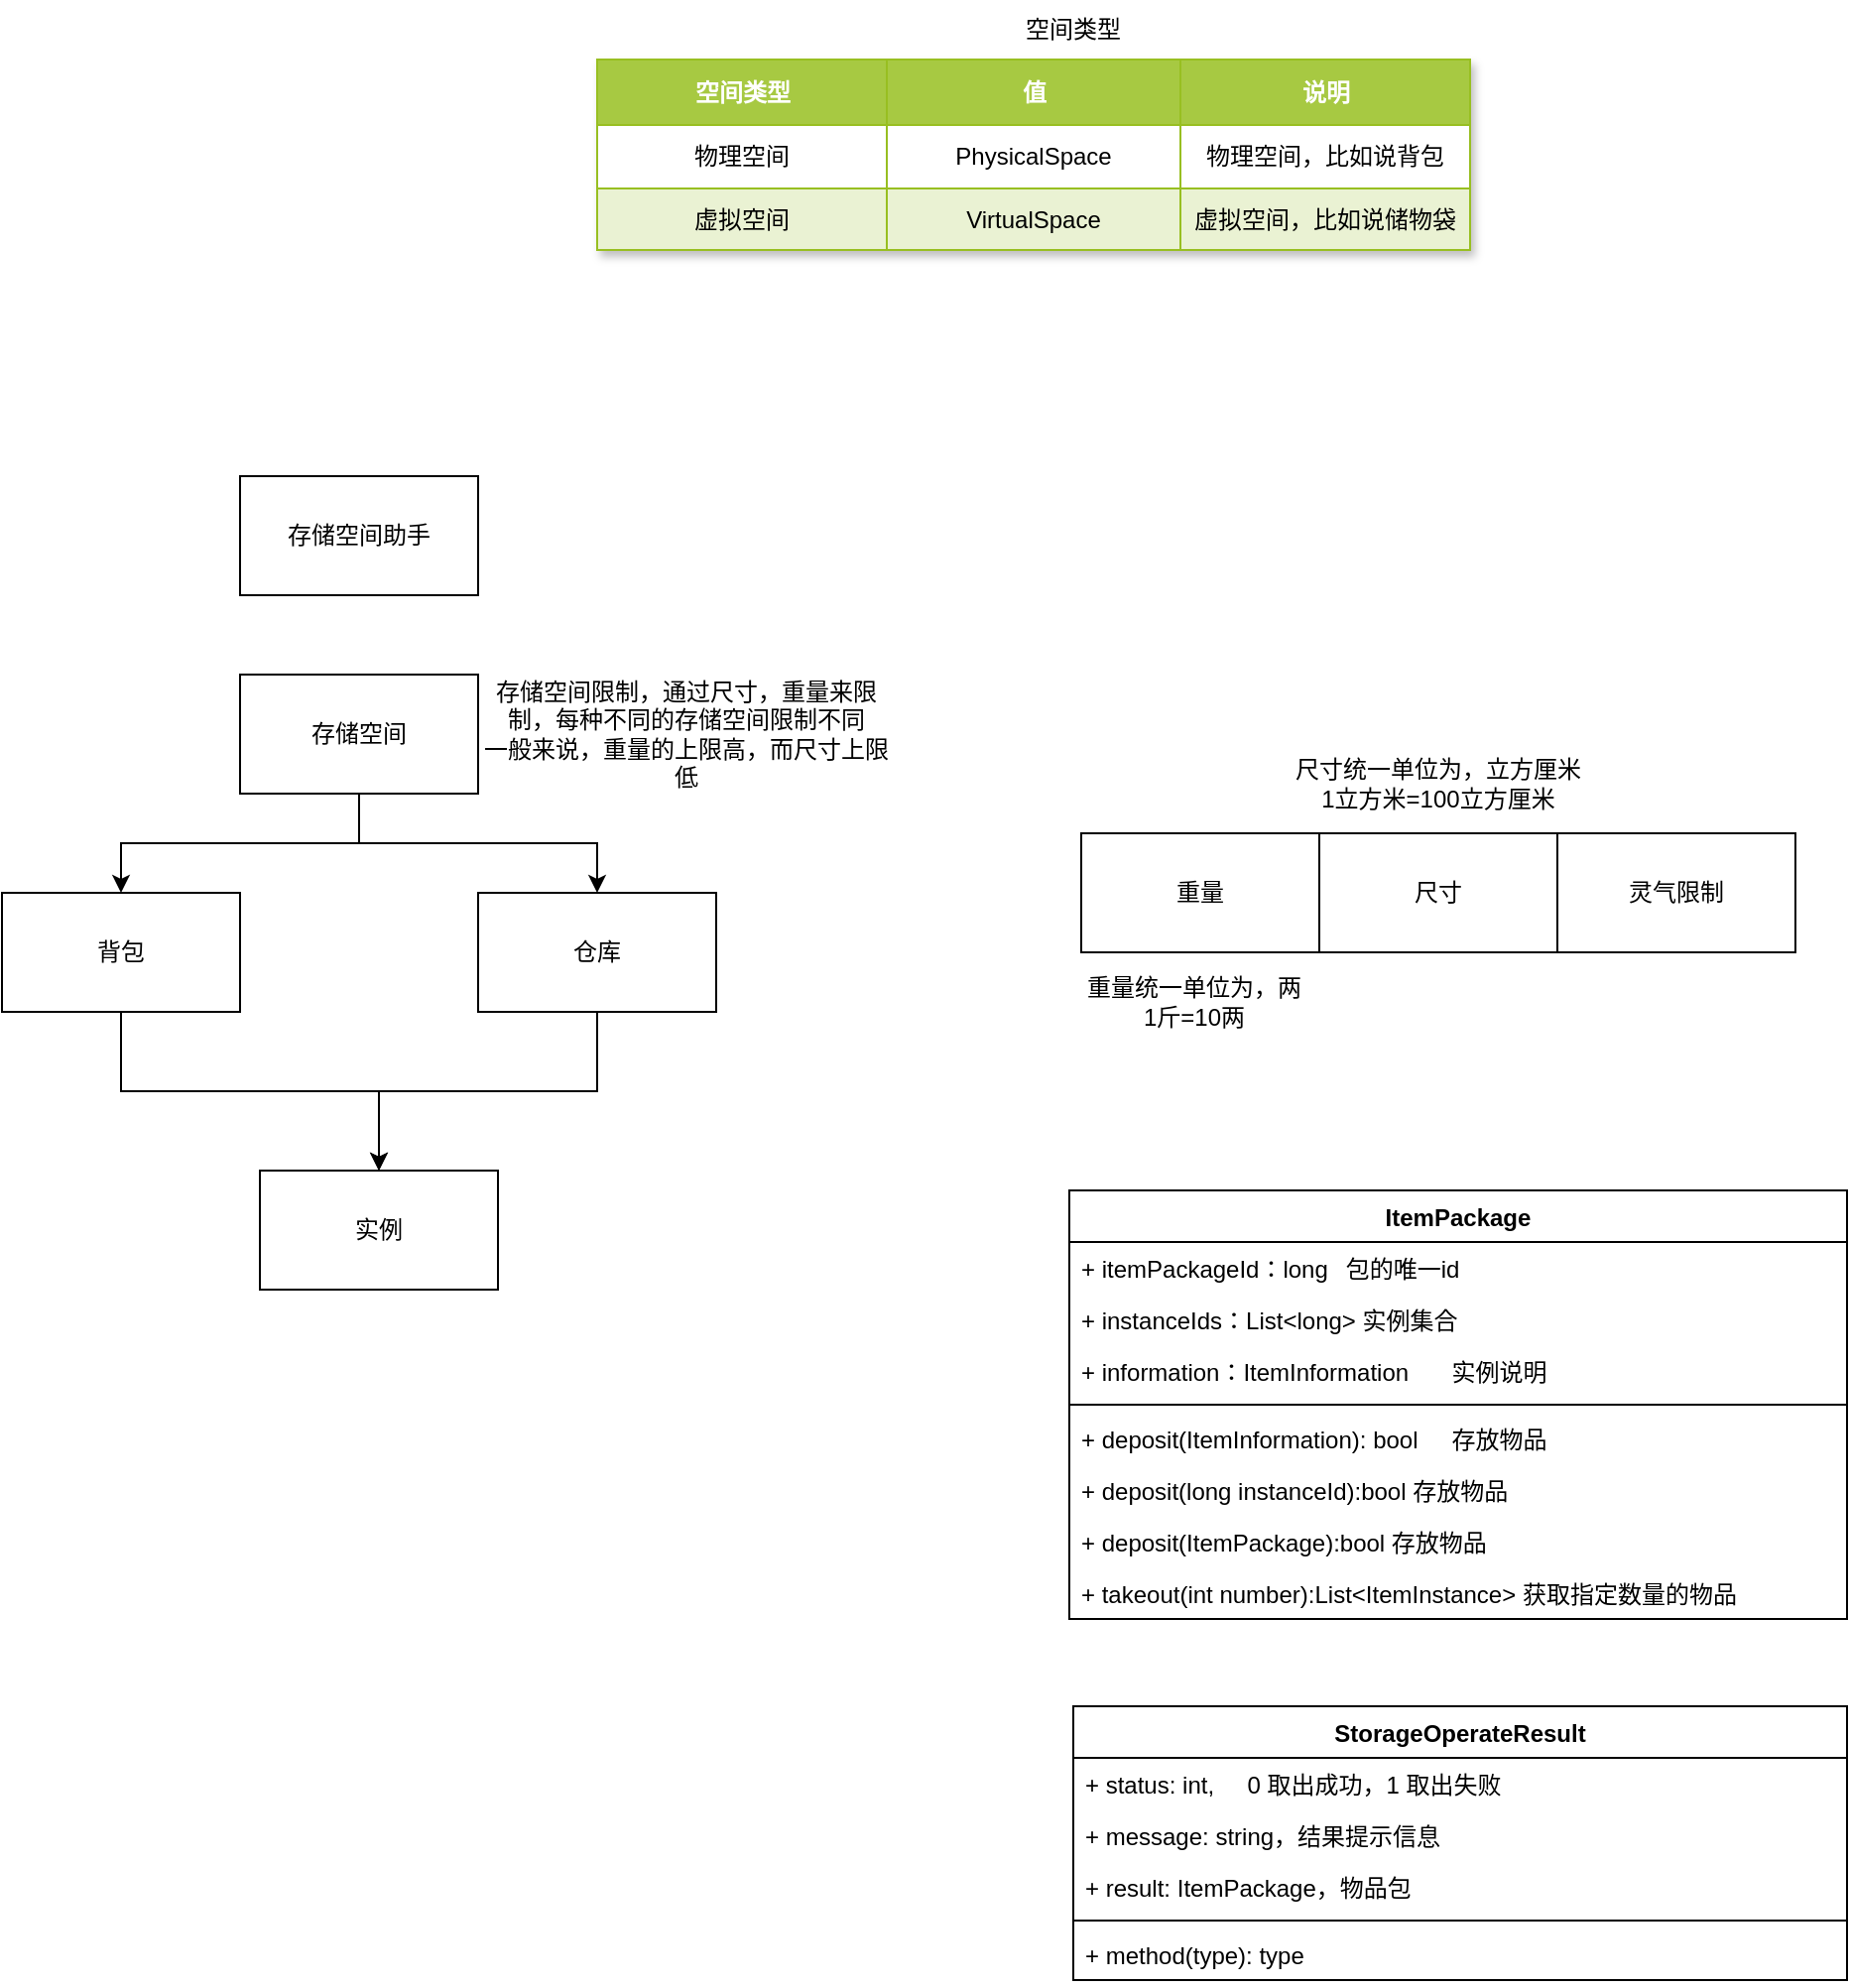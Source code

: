 <mxfile version="23.0.2" type="github">
  <diagram name="第 1 页" id="utUN4S7U_KKpuwVbOOjt">
    <mxGraphModel dx="2261" dy="1915" grid="1" gridSize="10" guides="1" tooltips="1" connect="1" arrows="1" fold="1" page="1" pageScale="1" pageWidth="827" pageHeight="1169" math="0" shadow="0">
      <root>
        <mxCell id="0" />
        <mxCell id="1" parent="0" />
        <mxCell id="JWGeBvaVPIYcXlpfm2Vx-4" style="edgeStyle=orthogonalEdgeStyle;rounded=0;orthogonalLoop=1;jettySize=auto;html=1;exitX=0.5;exitY=1;exitDx=0;exitDy=0;entryX=0.5;entryY=0;entryDx=0;entryDy=0;" parent="1" source="JWGeBvaVPIYcXlpfm2Vx-1" target="JWGeBvaVPIYcXlpfm2Vx-2" edge="1">
          <mxGeometry relative="1" as="geometry" />
        </mxCell>
        <mxCell id="JWGeBvaVPIYcXlpfm2Vx-5" style="edgeStyle=orthogonalEdgeStyle;rounded=0;orthogonalLoop=1;jettySize=auto;html=1;exitX=0.5;exitY=1;exitDx=0;exitDy=0;" parent="1" source="JWGeBvaVPIYcXlpfm2Vx-1" target="JWGeBvaVPIYcXlpfm2Vx-3" edge="1">
          <mxGeometry relative="1" as="geometry" />
        </mxCell>
        <mxCell id="JWGeBvaVPIYcXlpfm2Vx-1" value="存储空间" style="rounded=0;whiteSpace=wrap;html=1;" parent="1" vertex="1">
          <mxGeometry x="-10" y="170" width="120" height="60" as="geometry" />
        </mxCell>
        <mxCell id="JWGeBvaVPIYcXlpfm2Vx-11" style="edgeStyle=orthogonalEdgeStyle;rounded=0;orthogonalLoop=1;jettySize=auto;html=1;exitX=0.5;exitY=1;exitDx=0;exitDy=0;entryX=0.5;entryY=0;entryDx=0;entryDy=0;" parent="1" source="JWGeBvaVPIYcXlpfm2Vx-2" target="JWGeBvaVPIYcXlpfm2Vx-12" edge="1">
          <mxGeometry relative="1" as="geometry">
            <mxPoint x="60" y="410" as="targetPoint" />
          </mxGeometry>
        </mxCell>
        <mxCell id="JWGeBvaVPIYcXlpfm2Vx-2" value="背包" style="rounded=0;whiteSpace=wrap;html=1;" parent="1" vertex="1">
          <mxGeometry x="-130" y="280" width="120" height="60" as="geometry" />
        </mxCell>
        <mxCell id="JWGeBvaVPIYcXlpfm2Vx-13" style="edgeStyle=orthogonalEdgeStyle;rounded=0;orthogonalLoop=1;jettySize=auto;html=1;exitX=0.5;exitY=1;exitDx=0;exitDy=0;entryX=0.5;entryY=0;entryDx=0;entryDy=0;" parent="1" source="JWGeBvaVPIYcXlpfm2Vx-3" target="JWGeBvaVPIYcXlpfm2Vx-12" edge="1">
          <mxGeometry relative="1" as="geometry" />
        </mxCell>
        <mxCell id="JWGeBvaVPIYcXlpfm2Vx-3" value="仓库" style="rounded=0;whiteSpace=wrap;html=1;" parent="1" vertex="1">
          <mxGeometry x="110" y="280" width="120" height="60" as="geometry" />
        </mxCell>
        <mxCell id="JWGeBvaVPIYcXlpfm2Vx-6" value="存储空间助手" style="rounded=0;whiteSpace=wrap;html=1;" parent="1" vertex="1">
          <mxGeometry x="-10" y="70" width="120" height="60" as="geometry" />
        </mxCell>
        <mxCell id="JWGeBvaVPIYcXlpfm2Vx-12" value="实例" style="rounded=0;whiteSpace=wrap;html=1;" parent="1" vertex="1">
          <mxGeometry y="420" width="120" height="60" as="geometry" />
        </mxCell>
        <mxCell id="JWGeBvaVPIYcXlpfm2Vx-14" value="存储空间限制，通过尺寸，重量来限制，每种不同的存储空间限制不同&lt;br&gt;一般来说，重量的上限高，而尺寸上限低" style="text;html=1;strokeColor=none;fillColor=none;align=center;verticalAlign=middle;whiteSpace=wrap;rounded=0;" parent="1" vertex="1">
          <mxGeometry x="110" y="160" width="210" height="80" as="geometry" />
        </mxCell>
        <mxCell id="JWGeBvaVPIYcXlpfm2Vx-15" value="重量" style="rounded=0;whiteSpace=wrap;html=1;" parent="1" vertex="1">
          <mxGeometry x="414" y="250" width="120" height="60" as="geometry" />
        </mxCell>
        <mxCell id="JWGeBvaVPIYcXlpfm2Vx-16" value="尺寸" style="rounded=0;whiteSpace=wrap;html=1;" parent="1" vertex="1">
          <mxGeometry x="534" y="250" width="120" height="60" as="geometry" />
        </mxCell>
        <mxCell id="JWGeBvaVPIYcXlpfm2Vx-18" value="重量统一单位为，两&lt;br&gt;1斤=10两" style="text;html=1;strokeColor=none;fillColor=none;align=center;verticalAlign=middle;whiteSpace=wrap;rounded=0;" parent="1" vertex="1">
          <mxGeometry x="408" y="320" width="126" height="30" as="geometry" />
        </mxCell>
        <mxCell id="JWGeBvaVPIYcXlpfm2Vx-19" value="尺寸统一单位为，立方厘米&lt;br&gt;1立方米=100立方厘米" style="text;html=1;strokeColor=none;fillColor=none;align=center;verticalAlign=middle;whiteSpace=wrap;rounded=0;" parent="1" vertex="1">
          <mxGeometry x="494" y="210" width="200" height="30" as="geometry" />
        </mxCell>
        <mxCell id="JWGeBvaVPIYcXlpfm2Vx-27" value="StorageOperateResult" style="swimlane;fontStyle=1;align=center;verticalAlign=top;childLayout=stackLayout;horizontal=1;startSize=26;horizontalStack=0;resizeParent=1;resizeParentMax=0;resizeLast=0;collapsible=1;marginBottom=0;whiteSpace=wrap;html=1;" parent="1" vertex="1">
          <mxGeometry x="410" y="690" width="390" height="138" as="geometry" />
        </mxCell>
        <mxCell id="JWGeBvaVPIYcXlpfm2Vx-28" value="+ status: int,&#x9;&lt;span style=&quot;border-color: var(--border-color);&quot;&gt;&lt;span style=&quot;white-space: pre;&quot;&gt;&amp;nbsp;&amp;nbsp;&amp;nbsp;&amp;nbsp;&lt;/span&gt;&lt;/span&gt;0 取出成功，1 取出失败" style="text;strokeColor=none;fillColor=none;align=left;verticalAlign=top;spacingLeft=4;spacingRight=4;overflow=hidden;rotatable=0;points=[[0,0.5],[1,0.5]];portConstraint=eastwest;whiteSpace=wrap;html=1;" parent="JWGeBvaVPIYcXlpfm2Vx-27" vertex="1">
          <mxGeometry y="26" width="390" height="26" as="geometry" />
        </mxCell>
        <mxCell id="JWGeBvaVPIYcXlpfm2Vx-32" value="+ message: string，结果提示信息" style="text;strokeColor=none;fillColor=none;align=left;verticalAlign=top;spacingLeft=4;spacingRight=4;overflow=hidden;rotatable=0;points=[[0,0.5],[1,0.5]];portConstraint=eastwest;whiteSpace=wrap;html=1;" parent="JWGeBvaVPIYcXlpfm2Vx-27" vertex="1">
          <mxGeometry y="52" width="390" height="26" as="geometry" />
        </mxCell>
        <mxCell id="JWGeBvaVPIYcXlpfm2Vx-31" value="+ result:&amp;nbsp;ItemPackage，物品包" style="text;strokeColor=none;fillColor=none;align=left;verticalAlign=top;spacingLeft=4;spacingRight=4;overflow=hidden;rotatable=0;points=[[0,0.5],[1,0.5]];portConstraint=eastwest;whiteSpace=wrap;html=1;" parent="JWGeBvaVPIYcXlpfm2Vx-27" vertex="1">
          <mxGeometry y="78" width="390" height="26" as="geometry" />
        </mxCell>
        <mxCell id="JWGeBvaVPIYcXlpfm2Vx-29" value="" style="line;strokeWidth=1;fillColor=none;align=left;verticalAlign=middle;spacingTop=-1;spacingLeft=3;spacingRight=3;rotatable=0;labelPosition=right;points=[];portConstraint=eastwest;strokeColor=inherit;" parent="JWGeBvaVPIYcXlpfm2Vx-27" vertex="1">
          <mxGeometry y="104" width="390" height="8" as="geometry" />
        </mxCell>
        <mxCell id="JWGeBvaVPIYcXlpfm2Vx-30" value="+ method(type): type" style="text;strokeColor=none;fillColor=none;align=left;verticalAlign=top;spacingLeft=4;spacingRight=4;overflow=hidden;rotatable=0;points=[[0,0.5],[1,0.5]];portConstraint=eastwest;whiteSpace=wrap;html=1;" parent="JWGeBvaVPIYcXlpfm2Vx-27" vertex="1">
          <mxGeometry y="112" width="390" height="26" as="geometry" />
        </mxCell>
        <mxCell id="JWGeBvaVPIYcXlpfm2Vx-33" value="ItemPackage" style="swimlane;fontStyle=1;align=center;verticalAlign=top;childLayout=stackLayout;horizontal=1;startSize=26;horizontalStack=0;resizeParent=1;resizeParentMax=0;resizeLast=0;collapsible=1;marginBottom=0;whiteSpace=wrap;html=1;" parent="1" vertex="1">
          <mxGeometry x="408" y="430" width="392" height="216" as="geometry" />
        </mxCell>
        <mxCell id="JWGeBvaVPIYcXlpfm2Vx-65" value="+ itemPackageId：long&lt;span style=&quot;white-space: pre;&quot;&gt;&#x9;&lt;/span&gt;包的唯一id" style="text;strokeColor=none;fillColor=none;align=left;verticalAlign=top;spacingLeft=4;spacingRight=4;overflow=hidden;rotatable=0;points=[[0,0.5],[1,0.5]];portConstraint=eastwest;whiteSpace=wrap;html=1;" parent="JWGeBvaVPIYcXlpfm2Vx-33" vertex="1">
          <mxGeometry y="26" width="392" height="26" as="geometry" />
        </mxCell>
        <mxCell id="JWGeBvaVPIYcXlpfm2Vx-34" value="+ instanceIds：List&amp;lt;long&amp;gt; 实例集合" style="text;strokeColor=none;fillColor=none;align=left;verticalAlign=top;spacingLeft=4;spacingRight=4;overflow=hidden;rotatable=0;points=[[0,0.5],[1,0.5]];portConstraint=eastwest;whiteSpace=wrap;html=1;" parent="JWGeBvaVPIYcXlpfm2Vx-33" vertex="1">
          <mxGeometry y="52" width="392" height="26" as="geometry" />
        </mxCell>
        <mxCell id="JWGeBvaVPIYcXlpfm2Vx-64" value="+ information：ItemInformation&lt;span style=&quot;white-space: pre;&quot;&gt;&#x9;&lt;/span&gt;实例说明" style="text;strokeColor=none;fillColor=none;align=left;verticalAlign=top;spacingLeft=4;spacingRight=4;overflow=hidden;rotatable=0;points=[[0,0.5],[1,0.5]];portConstraint=eastwest;whiteSpace=wrap;html=1;" parent="JWGeBvaVPIYcXlpfm2Vx-33" vertex="1">
          <mxGeometry y="78" width="392" height="26" as="geometry" />
        </mxCell>
        <mxCell id="JWGeBvaVPIYcXlpfm2Vx-35" value="" style="line;strokeWidth=1;fillColor=none;align=left;verticalAlign=middle;spacingTop=-1;spacingLeft=3;spacingRight=3;rotatable=0;labelPosition=right;points=[];portConstraint=eastwest;strokeColor=inherit;" parent="JWGeBvaVPIYcXlpfm2Vx-33" vertex="1">
          <mxGeometry y="104" width="392" height="8" as="geometry" />
        </mxCell>
        <mxCell id="JWGeBvaVPIYcXlpfm2Vx-36" value="+ deposit(ItemInformation): bool&lt;span style=&quot;white-space: pre;&quot;&gt;&#x9;&lt;/span&gt;存放物品" style="text;strokeColor=none;fillColor=none;align=left;verticalAlign=top;spacingLeft=4;spacingRight=4;overflow=hidden;rotatable=0;points=[[0,0.5],[1,0.5]];portConstraint=eastwest;whiteSpace=wrap;html=1;" parent="JWGeBvaVPIYcXlpfm2Vx-33" vertex="1">
          <mxGeometry y="112" width="392" height="26" as="geometry" />
        </mxCell>
        <mxCell id="JWGeBvaVPIYcXlpfm2Vx-67" value="+ deposit(long instanceId):bool 存放物品" style="text;strokeColor=none;fillColor=none;align=left;verticalAlign=top;spacingLeft=4;spacingRight=4;overflow=hidden;rotatable=0;points=[[0,0.5],[1,0.5]];portConstraint=eastwest;whiteSpace=wrap;html=1;" parent="JWGeBvaVPIYcXlpfm2Vx-33" vertex="1">
          <mxGeometry y="138" width="392" height="26" as="geometry" />
        </mxCell>
        <mxCell id="JWGeBvaVPIYcXlpfm2Vx-68" value="+ deposit(ItemPackage):bool 存放物品" style="text;strokeColor=none;fillColor=none;align=left;verticalAlign=top;spacingLeft=4;spacingRight=4;overflow=hidden;rotatable=0;points=[[0,0.5],[1,0.5]];portConstraint=eastwest;whiteSpace=wrap;html=1;" parent="JWGeBvaVPIYcXlpfm2Vx-33" vertex="1">
          <mxGeometry y="164" width="392" height="26" as="geometry" />
        </mxCell>
        <mxCell id="JWGeBvaVPIYcXlpfm2Vx-66" value="+&amp;nbsp;takeout(int number):List&amp;lt;ItemInstance&amp;gt; 获取指定数量的物品" style="text;strokeColor=none;fillColor=none;align=left;verticalAlign=top;spacingLeft=4;spacingRight=4;overflow=hidden;rotatable=0;points=[[0,0.5],[1,0.5]];portConstraint=eastwest;whiteSpace=wrap;html=1;" parent="JWGeBvaVPIYcXlpfm2Vx-33" vertex="1">
          <mxGeometry y="190" width="392" height="26" as="geometry" />
        </mxCell>
        <mxCell id="JWGeBvaVPIYcXlpfm2Vx-61" value="" style="group" parent="1" vertex="1" connectable="0">
          <mxGeometry x="170" y="-170" width="440" height="126" as="geometry" />
        </mxCell>
        <mxCell id="JWGeBvaVPIYcXlpfm2Vx-38" value="Assets" style="childLayout=tableLayout;recursiveResize=0;strokeColor=#98bf21;fillColor=#A7C942;shadow=1;" parent="JWGeBvaVPIYcXlpfm2Vx-61" vertex="1">
          <mxGeometry y="30" width="440" height="96" as="geometry" />
        </mxCell>
        <mxCell id="JWGeBvaVPIYcXlpfm2Vx-39" style="shape=tableRow;horizontal=0;startSize=0;swimlaneHead=0;swimlaneBody=0;top=0;left=0;bottom=0;right=0;dropTarget=0;collapsible=0;recursiveResize=0;expand=0;fontStyle=0;strokeColor=inherit;fillColor=#ffffff;" parent="JWGeBvaVPIYcXlpfm2Vx-38" vertex="1">
          <mxGeometry width="440" height="33" as="geometry" />
        </mxCell>
        <mxCell id="JWGeBvaVPIYcXlpfm2Vx-40" value="空间类型" style="connectable=0;recursiveResize=0;strokeColor=inherit;fillColor=#A7C942;align=center;fontStyle=1;fontColor=#FFFFFF;html=1;" parent="JWGeBvaVPIYcXlpfm2Vx-39" vertex="1">
          <mxGeometry width="146" height="33" as="geometry">
            <mxRectangle width="146" height="33" as="alternateBounds" />
          </mxGeometry>
        </mxCell>
        <mxCell id="JWGeBvaVPIYcXlpfm2Vx-41" value="值" style="connectable=0;recursiveResize=0;strokeColor=inherit;fillColor=#A7C942;align=center;fontStyle=1;fontColor=#FFFFFF;html=1;" parent="JWGeBvaVPIYcXlpfm2Vx-39" vertex="1">
          <mxGeometry x="146" width="148" height="33" as="geometry">
            <mxRectangle width="148" height="33" as="alternateBounds" />
          </mxGeometry>
        </mxCell>
        <mxCell id="JWGeBvaVPIYcXlpfm2Vx-42" value="说明" style="connectable=0;recursiveResize=0;strokeColor=inherit;fillColor=#A7C942;align=center;fontStyle=1;fontColor=#FFFFFF;html=1;" parent="JWGeBvaVPIYcXlpfm2Vx-39" vertex="1">
          <mxGeometry x="294" width="146" height="33" as="geometry">
            <mxRectangle width="146" height="33" as="alternateBounds" />
          </mxGeometry>
        </mxCell>
        <mxCell id="JWGeBvaVPIYcXlpfm2Vx-43" value="" style="shape=tableRow;horizontal=0;startSize=0;swimlaneHead=0;swimlaneBody=0;top=0;left=0;bottom=0;right=0;dropTarget=0;collapsible=0;recursiveResize=0;expand=0;fontStyle=0;strokeColor=inherit;fillColor=#ffffff;" parent="JWGeBvaVPIYcXlpfm2Vx-38" vertex="1">
          <mxGeometry y="33" width="440" height="32" as="geometry" />
        </mxCell>
        <mxCell id="JWGeBvaVPIYcXlpfm2Vx-44" value="物理空间" style="connectable=0;recursiveResize=0;strokeColor=inherit;fillColor=inherit;align=center;whiteSpace=wrap;html=1;" parent="JWGeBvaVPIYcXlpfm2Vx-43" vertex="1">
          <mxGeometry width="146" height="32" as="geometry">
            <mxRectangle width="146" height="32" as="alternateBounds" />
          </mxGeometry>
        </mxCell>
        <mxCell id="JWGeBvaVPIYcXlpfm2Vx-45" value="PhysicalSpace" style="connectable=0;recursiveResize=0;strokeColor=inherit;fillColor=inherit;align=center;whiteSpace=wrap;html=1;" parent="JWGeBvaVPIYcXlpfm2Vx-43" vertex="1">
          <mxGeometry x="146" width="148" height="32" as="geometry">
            <mxRectangle width="148" height="32" as="alternateBounds" />
          </mxGeometry>
        </mxCell>
        <mxCell id="JWGeBvaVPIYcXlpfm2Vx-46" value="物理空间，比如说背包" style="connectable=0;recursiveResize=0;strokeColor=inherit;fillColor=inherit;align=center;whiteSpace=wrap;html=1;" parent="JWGeBvaVPIYcXlpfm2Vx-43" vertex="1">
          <mxGeometry x="294" width="146" height="32" as="geometry">
            <mxRectangle width="146" height="32" as="alternateBounds" />
          </mxGeometry>
        </mxCell>
        <mxCell id="JWGeBvaVPIYcXlpfm2Vx-47" value="" style="shape=tableRow;horizontal=0;startSize=0;swimlaneHead=0;swimlaneBody=0;top=0;left=0;bottom=0;right=0;dropTarget=0;collapsible=0;recursiveResize=0;expand=0;fontStyle=1;strokeColor=inherit;fillColor=#EAF2D3;" parent="JWGeBvaVPIYcXlpfm2Vx-38" vertex="1">
          <mxGeometry y="65" width="440" height="31" as="geometry" />
        </mxCell>
        <mxCell id="JWGeBvaVPIYcXlpfm2Vx-48" value="虚拟空间" style="connectable=0;recursiveResize=0;strokeColor=inherit;fillColor=inherit;whiteSpace=wrap;html=1;" parent="JWGeBvaVPIYcXlpfm2Vx-47" vertex="1">
          <mxGeometry width="146" height="31" as="geometry">
            <mxRectangle width="146" height="31" as="alternateBounds" />
          </mxGeometry>
        </mxCell>
        <mxCell id="JWGeBvaVPIYcXlpfm2Vx-49" value="VirtualSpace" style="connectable=0;recursiveResize=0;strokeColor=inherit;fillColor=inherit;whiteSpace=wrap;html=1;" parent="JWGeBvaVPIYcXlpfm2Vx-47" vertex="1">
          <mxGeometry x="146" width="148" height="31" as="geometry">
            <mxRectangle width="148" height="31" as="alternateBounds" />
          </mxGeometry>
        </mxCell>
        <mxCell id="JWGeBvaVPIYcXlpfm2Vx-50" value="虚拟空间，比如说储物袋" style="connectable=0;recursiveResize=0;strokeColor=inherit;fillColor=inherit;whiteSpace=wrap;html=1;" parent="JWGeBvaVPIYcXlpfm2Vx-47" vertex="1">
          <mxGeometry x="294" width="146" height="31" as="geometry">
            <mxRectangle width="146" height="31" as="alternateBounds" />
          </mxGeometry>
        </mxCell>
        <mxCell id="JWGeBvaVPIYcXlpfm2Vx-59" value="空间类型" style="text;html=1;strokeColor=none;fillColor=none;align=center;verticalAlign=middle;whiteSpace=wrap;rounded=0;" parent="JWGeBvaVPIYcXlpfm2Vx-61" vertex="1">
          <mxGeometry x="210" width="60" height="30" as="geometry" />
        </mxCell>
        <mxCell id="JWGeBvaVPIYcXlpfm2Vx-62" value="灵气限制" style="rounded=0;whiteSpace=wrap;html=1;" parent="1" vertex="1">
          <mxGeometry x="654" y="250" width="120" height="60" as="geometry" />
        </mxCell>
      </root>
    </mxGraphModel>
  </diagram>
</mxfile>
